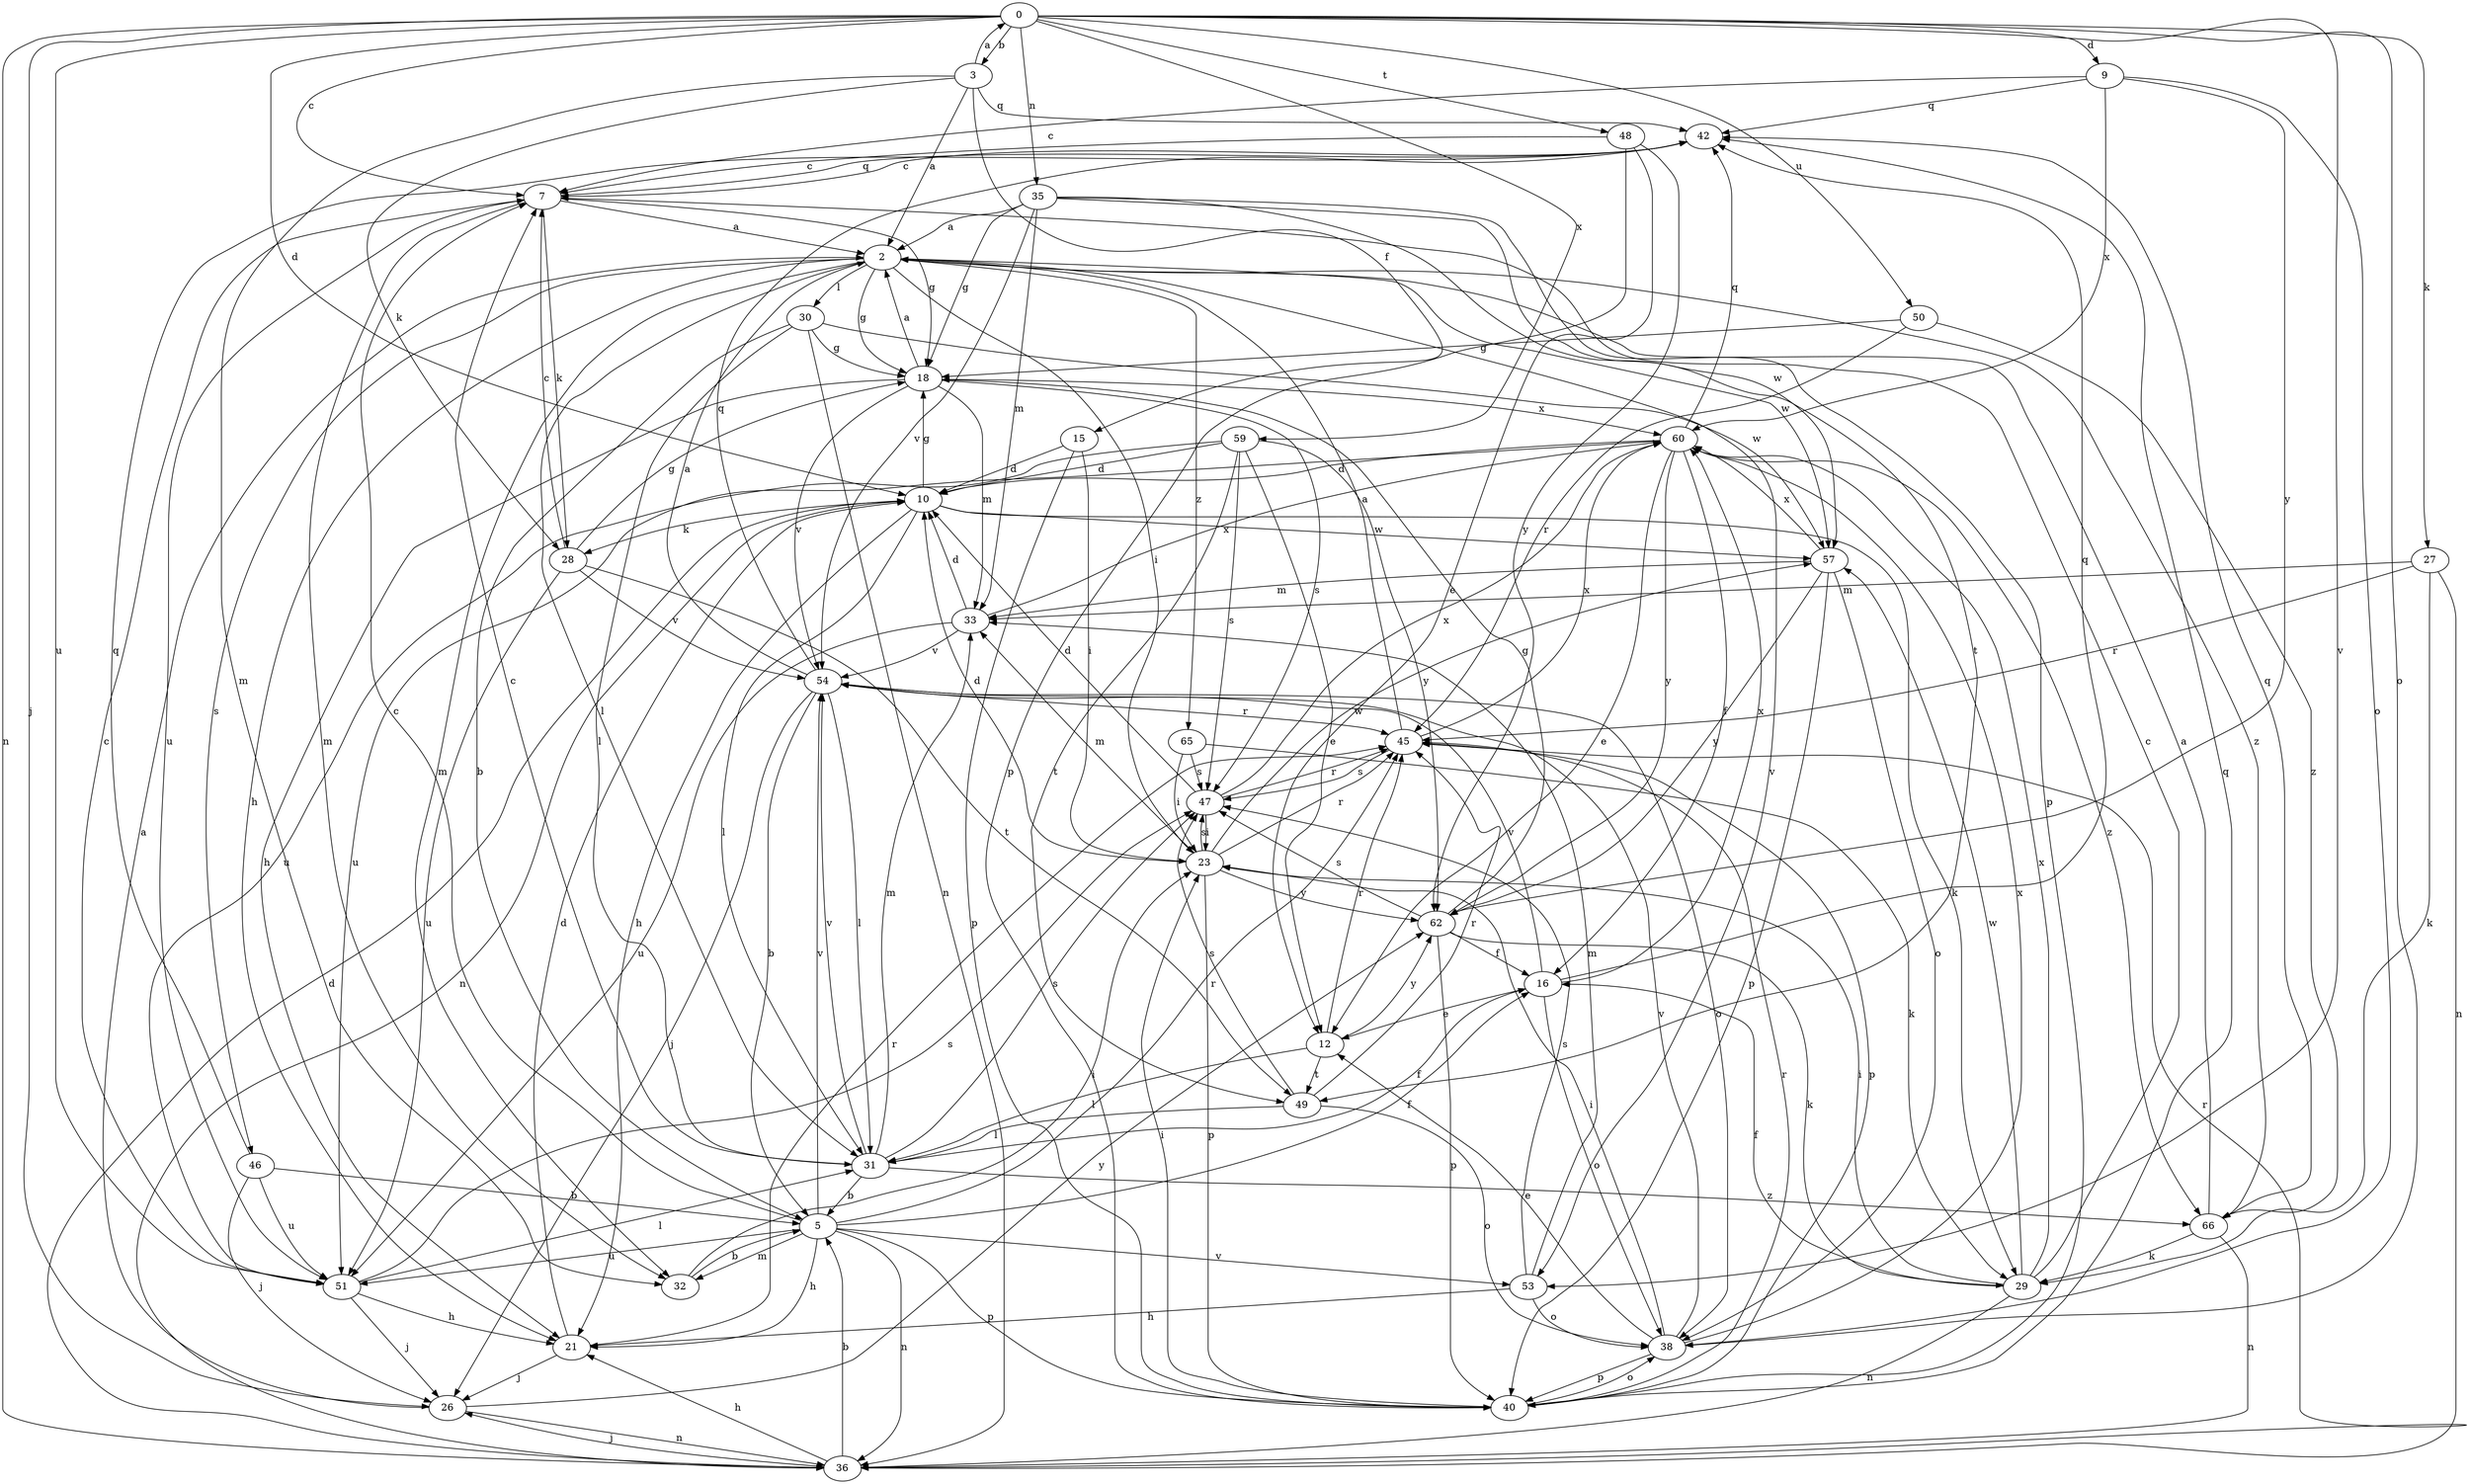 strict digraph  {
0;
2;
3;
5;
7;
9;
10;
12;
15;
16;
18;
21;
23;
26;
27;
28;
29;
30;
31;
32;
33;
35;
36;
38;
40;
42;
45;
46;
47;
48;
49;
50;
51;
53;
54;
57;
59;
60;
62;
65;
66;
0 -> 3  [label=b];
0 -> 7  [label=c];
0 -> 9  [label=d];
0 -> 10  [label=d];
0 -> 26  [label=j];
0 -> 27  [label=k];
0 -> 35  [label=n];
0 -> 36  [label=n];
0 -> 38  [label=o];
0 -> 48  [label=t];
0 -> 50  [label=u];
0 -> 51  [label=u];
0 -> 53  [label=v];
0 -> 59  [label=x];
2 -> 18  [label=g];
2 -> 21  [label=h];
2 -> 23  [label=i];
2 -> 30  [label=l];
2 -> 31  [label=l];
2 -> 32  [label=m];
2 -> 46  [label=s];
2 -> 53  [label=v];
2 -> 57  [label=w];
2 -> 65  [label=z];
2 -> 66  [label=z];
3 -> 0  [label=a];
3 -> 2  [label=a];
3 -> 15  [label=f];
3 -> 28  [label=k];
3 -> 32  [label=m];
3 -> 42  [label=q];
5 -> 7  [label=c];
5 -> 16  [label=f];
5 -> 21  [label=h];
5 -> 32  [label=m];
5 -> 36  [label=n];
5 -> 40  [label=p];
5 -> 45  [label=r];
5 -> 51  [label=u];
5 -> 53  [label=v];
5 -> 54  [label=v];
7 -> 2  [label=a];
7 -> 18  [label=g];
7 -> 28  [label=k];
7 -> 32  [label=m];
7 -> 42  [label=q];
7 -> 51  [label=u];
9 -> 7  [label=c];
9 -> 38  [label=o];
9 -> 42  [label=q];
9 -> 60  [label=x];
9 -> 62  [label=y];
10 -> 18  [label=g];
10 -> 21  [label=h];
10 -> 28  [label=k];
10 -> 29  [label=k];
10 -> 31  [label=l];
10 -> 36  [label=n];
10 -> 57  [label=w];
12 -> 31  [label=l];
12 -> 45  [label=r];
12 -> 49  [label=t];
12 -> 62  [label=y];
15 -> 10  [label=d];
15 -> 23  [label=i];
15 -> 40  [label=p];
16 -> 12  [label=e];
16 -> 38  [label=o];
16 -> 42  [label=q];
16 -> 54  [label=v];
16 -> 60  [label=x];
18 -> 2  [label=a];
18 -> 21  [label=h];
18 -> 33  [label=m];
18 -> 47  [label=s];
18 -> 54  [label=v];
18 -> 60  [label=x];
21 -> 10  [label=d];
21 -> 26  [label=j];
21 -> 45  [label=r];
23 -> 10  [label=d];
23 -> 33  [label=m];
23 -> 40  [label=p];
23 -> 45  [label=r];
23 -> 47  [label=s];
23 -> 57  [label=w];
23 -> 62  [label=y];
26 -> 2  [label=a];
26 -> 36  [label=n];
26 -> 62  [label=y];
27 -> 29  [label=k];
27 -> 33  [label=m];
27 -> 36  [label=n];
27 -> 45  [label=r];
28 -> 7  [label=c];
28 -> 18  [label=g];
28 -> 49  [label=t];
28 -> 51  [label=u];
28 -> 54  [label=v];
29 -> 7  [label=c];
29 -> 16  [label=f];
29 -> 23  [label=i];
29 -> 36  [label=n];
29 -> 57  [label=w];
29 -> 60  [label=x];
30 -> 5  [label=b];
30 -> 18  [label=g];
30 -> 31  [label=l];
30 -> 36  [label=n];
30 -> 57  [label=w];
31 -> 5  [label=b];
31 -> 7  [label=c];
31 -> 16  [label=f];
31 -> 33  [label=m];
31 -> 47  [label=s];
31 -> 54  [label=v];
31 -> 66  [label=z];
32 -> 5  [label=b];
32 -> 23  [label=i];
33 -> 10  [label=d];
33 -> 51  [label=u];
33 -> 54  [label=v];
33 -> 60  [label=x];
35 -> 2  [label=a];
35 -> 18  [label=g];
35 -> 33  [label=m];
35 -> 40  [label=p];
35 -> 49  [label=t];
35 -> 54  [label=v];
35 -> 57  [label=w];
36 -> 5  [label=b];
36 -> 10  [label=d];
36 -> 21  [label=h];
36 -> 26  [label=j];
36 -> 45  [label=r];
38 -> 12  [label=e];
38 -> 23  [label=i];
38 -> 40  [label=p];
38 -> 54  [label=v];
38 -> 60  [label=x];
40 -> 23  [label=i];
40 -> 38  [label=o];
40 -> 42  [label=q];
40 -> 45  [label=r];
42 -> 7  [label=c];
45 -> 2  [label=a];
45 -> 40  [label=p];
45 -> 47  [label=s];
45 -> 60  [label=x];
46 -> 5  [label=b];
46 -> 26  [label=j];
46 -> 42  [label=q];
46 -> 51  [label=u];
47 -> 10  [label=d];
47 -> 23  [label=i];
47 -> 45  [label=r];
47 -> 60  [label=x];
48 -> 7  [label=c];
48 -> 12  [label=e];
48 -> 40  [label=p];
48 -> 62  [label=y];
49 -> 31  [label=l];
49 -> 38  [label=o];
49 -> 45  [label=r];
49 -> 47  [label=s];
50 -> 18  [label=g];
50 -> 45  [label=r];
50 -> 66  [label=z];
51 -> 7  [label=c];
51 -> 21  [label=h];
51 -> 26  [label=j];
51 -> 31  [label=l];
51 -> 47  [label=s];
53 -> 21  [label=h];
53 -> 33  [label=m];
53 -> 38  [label=o];
53 -> 47  [label=s];
54 -> 2  [label=a];
54 -> 5  [label=b];
54 -> 26  [label=j];
54 -> 31  [label=l];
54 -> 38  [label=o];
54 -> 42  [label=q];
54 -> 45  [label=r];
57 -> 33  [label=m];
57 -> 38  [label=o];
57 -> 40  [label=p];
57 -> 60  [label=x];
57 -> 62  [label=y];
59 -> 10  [label=d];
59 -> 12  [label=e];
59 -> 47  [label=s];
59 -> 49  [label=t];
59 -> 51  [label=u];
59 -> 62  [label=y];
60 -> 10  [label=d];
60 -> 12  [label=e];
60 -> 16  [label=f];
60 -> 42  [label=q];
60 -> 51  [label=u];
60 -> 62  [label=y];
60 -> 66  [label=z];
62 -> 16  [label=f];
62 -> 18  [label=g];
62 -> 29  [label=k];
62 -> 40  [label=p];
62 -> 47  [label=s];
65 -> 23  [label=i];
65 -> 29  [label=k];
65 -> 47  [label=s];
66 -> 2  [label=a];
66 -> 29  [label=k];
66 -> 36  [label=n];
66 -> 42  [label=q];
}
